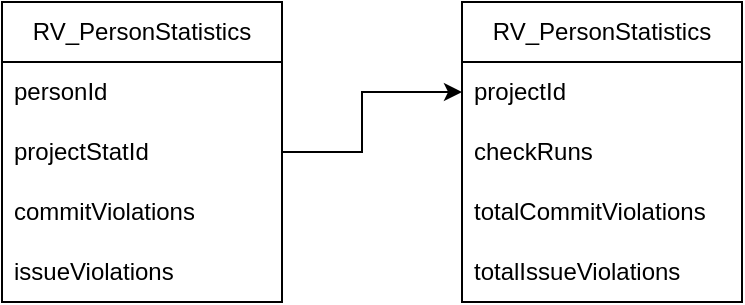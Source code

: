 <mxfile version="21.2.8" type="device">
  <diagram name="Page-1" id="zF14NKsGv7HQP8ZKZyzp">
    <mxGraphModel dx="1434" dy="871" grid="1" gridSize="10" guides="1" tooltips="1" connect="1" arrows="1" fold="1" page="1" pageScale="1" pageWidth="850" pageHeight="1100" math="0" shadow="0">
      <root>
        <mxCell id="0" />
        <mxCell id="1" parent="0" />
        <mxCell id="WQzv7G_BdZxE14bv8gFH-1" value="RV_PersonStatistics" style="swimlane;fontStyle=0;childLayout=stackLayout;horizontal=1;startSize=30;horizontalStack=0;resizeParent=1;resizeParentMax=0;resizeLast=0;collapsible=1;marginBottom=0;whiteSpace=wrap;html=1;" vertex="1" parent="1">
          <mxGeometry x="250" y="380" width="140" height="150" as="geometry" />
        </mxCell>
        <mxCell id="WQzv7G_BdZxE14bv8gFH-2" value="personId" style="text;strokeColor=none;fillColor=none;align=left;verticalAlign=middle;spacingLeft=4;spacingRight=4;overflow=hidden;points=[[0,0.5],[1,0.5]];portConstraint=eastwest;rotatable=0;whiteSpace=wrap;html=1;" vertex="1" parent="WQzv7G_BdZxE14bv8gFH-1">
          <mxGeometry y="30" width="140" height="30" as="geometry" />
        </mxCell>
        <mxCell id="WQzv7G_BdZxE14bv8gFH-3" value="projectStatId" style="text;strokeColor=none;fillColor=none;align=left;verticalAlign=middle;spacingLeft=4;spacingRight=4;overflow=hidden;points=[[0,0.5],[1,0.5]];portConstraint=eastwest;rotatable=0;whiteSpace=wrap;html=1;" vertex="1" parent="WQzv7G_BdZxE14bv8gFH-1">
          <mxGeometry y="60" width="140" height="30" as="geometry" />
        </mxCell>
        <mxCell id="WQzv7G_BdZxE14bv8gFH-4" value="commitViolations" style="text;strokeColor=none;fillColor=none;align=left;verticalAlign=middle;spacingLeft=4;spacingRight=4;overflow=hidden;points=[[0,0.5],[1,0.5]];portConstraint=eastwest;rotatable=0;whiteSpace=wrap;html=1;" vertex="1" parent="WQzv7G_BdZxE14bv8gFH-1">
          <mxGeometry y="90" width="140" height="30" as="geometry" />
        </mxCell>
        <mxCell id="WQzv7G_BdZxE14bv8gFH-5" value="issueViolations" style="text;strokeColor=none;fillColor=none;align=left;verticalAlign=middle;spacingLeft=4;spacingRight=4;overflow=hidden;points=[[0,0.5],[1,0.5]];portConstraint=eastwest;rotatable=0;whiteSpace=wrap;html=1;" vertex="1" parent="WQzv7G_BdZxE14bv8gFH-1">
          <mxGeometry y="120" width="140" height="30" as="geometry" />
        </mxCell>
        <mxCell id="WQzv7G_BdZxE14bv8gFH-6" value="RV_PersonStatistics" style="swimlane;fontStyle=0;childLayout=stackLayout;horizontal=1;startSize=30;horizontalStack=0;resizeParent=1;resizeParentMax=0;resizeLast=0;collapsible=1;marginBottom=0;whiteSpace=wrap;html=1;" vertex="1" parent="1">
          <mxGeometry x="480" y="380" width="140" height="150" as="geometry" />
        </mxCell>
        <mxCell id="WQzv7G_BdZxE14bv8gFH-7" value="projectId" style="text;strokeColor=none;fillColor=none;align=left;verticalAlign=middle;spacingLeft=4;spacingRight=4;overflow=hidden;points=[[0,0.5],[1,0.5]];portConstraint=eastwest;rotatable=0;whiteSpace=wrap;html=1;" vertex="1" parent="WQzv7G_BdZxE14bv8gFH-6">
          <mxGeometry y="30" width="140" height="30" as="geometry" />
        </mxCell>
        <mxCell id="WQzv7G_BdZxE14bv8gFH-8" value="checkRuns" style="text;strokeColor=none;fillColor=none;align=left;verticalAlign=middle;spacingLeft=4;spacingRight=4;overflow=hidden;points=[[0,0.5],[1,0.5]];portConstraint=eastwest;rotatable=0;whiteSpace=wrap;html=1;" vertex="1" parent="WQzv7G_BdZxE14bv8gFH-6">
          <mxGeometry y="60" width="140" height="30" as="geometry" />
        </mxCell>
        <mxCell id="WQzv7G_BdZxE14bv8gFH-9" value="totalCommitViolations" style="text;strokeColor=none;fillColor=none;align=left;verticalAlign=middle;spacingLeft=4;spacingRight=4;overflow=hidden;points=[[0,0.5],[1,0.5]];portConstraint=eastwest;rotatable=0;whiteSpace=wrap;html=1;" vertex="1" parent="WQzv7G_BdZxE14bv8gFH-6">
          <mxGeometry y="90" width="140" height="30" as="geometry" />
        </mxCell>
        <mxCell id="WQzv7G_BdZxE14bv8gFH-10" value="totalIssueViolations" style="text;strokeColor=none;fillColor=none;align=left;verticalAlign=middle;spacingLeft=4;spacingRight=4;overflow=hidden;points=[[0,0.5],[1,0.5]];portConstraint=eastwest;rotatable=0;whiteSpace=wrap;html=1;" vertex="1" parent="WQzv7G_BdZxE14bv8gFH-6">
          <mxGeometry y="120" width="140" height="30" as="geometry" />
        </mxCell>
        <mxCell id="WQzv7G_BdZxE14bv8gFH-11" value="" style="endArrow=classic;html=1;rounded=0;exitX=1;exitY=0.5;exitDx=0;exitDy=0;entryX=0;entryY=0.5;entryDx=0;entryDy=0;" edge="1" parent="1" source="WQzv7G_BdZxE14bv8gFH-3" target="WQzv7G_BdZxE14bv8gFH-7">
          <mxGeometry width="50" height="50" relative="1" as="geometry">
            <mxPoint x="400" y="470" as="sourcePoint" />
            <mxPoint x="450" y="420" as="targetPoint" />
            <Array as="points">
              <mxPoint x="430" y="455" />
              <mxPoint x="430" y="425" />
            </Array>
          </mxGeometry>
        </mxCell>
      </root>
    </mxGraphModel>
  </diagram>
</mxfile>
